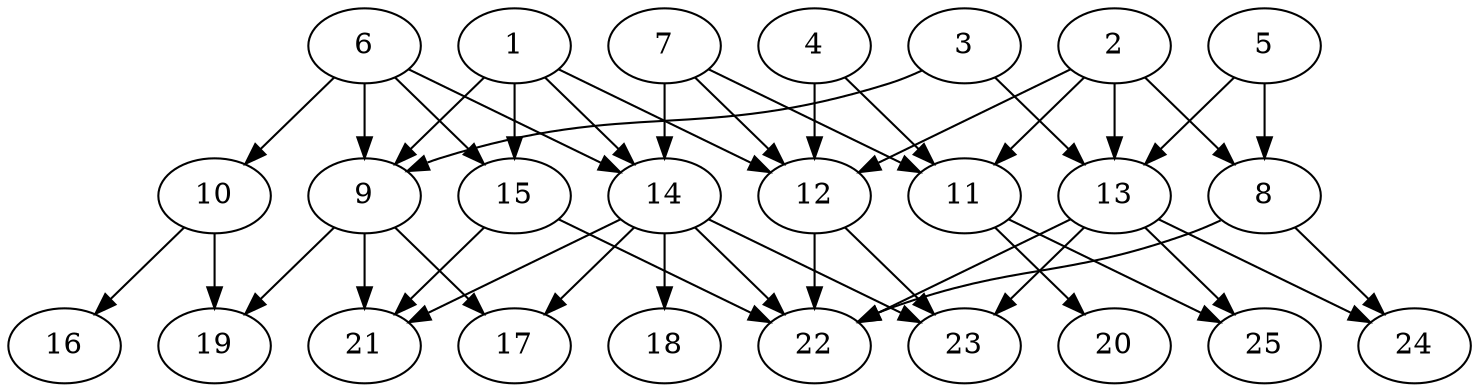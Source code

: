 // DAG automatically generated by daggen at Thu Oct  3 14:00:39 2019
// ./daggen --dot -n 25 --ccr 0.3 --fat 0.7 --regular 0.7 --density 0.6 --mindata 5242880 --maxdata 52428800 
digraph G {
  1 [size="160180907", alpha="0.11", expect_size="48054272"] 
  1 -> 9 [size ="48054272"]
  1 -> 12 [size ="48054272"]
  1 -> 14 [size ="48054272"]
  1 -> 15 [size ="48054272"]
  2 [size="73714347", alpha="0.01", expect_size="22114304"] 
  2 -> 8 [size ="22114304"]
  2 -> 11 [size ="22114304"]
  2 -> 12 [size ="22114304"]
  2 -> 13 [size ="22114304"]
  3 [size="21582507", alpha="0.00", expect_size="6474752"] 
  3 -> 9 [size ="6474752"]
  3 -> 13 [size ="6474752"]
  4 [size="66693120", alpha="0.13", expect_size="20007936"] 
  4 -> 11 [size ="20007936"]
  4 -> 12 [size ="20007936"]
  5 [size="148206933", alpha="0.12", expect_size="44462080"] 
  5 -> 8 [size ="44462080"]
  5 -> 13 [size ="44462080"]
  6 [size="21876053", alpha="0.19", expect_size="6562816"] 
  6 -> 9 [size ="6562816"]
  6 -> 10 [size ="6562816"]
  6 -> 14 [size ="6562816"]
  6 -> 15 [size ="6562816"]
  7 [size="36478293", alpha="0.10", expect_size="10943488"] 
  7 -> 11 [size ="10943488"]
  7 -> 12 [size ="10943488"]
  7 -> 14 [size ="10943488"]
  8 [size="115189760", alpha="0.08", expect_size="34556928"] 
  8 -> 22 [size ="34556928"]
  8 -> 24 [size ="34556928"]
  9 [size="152589653", alpha="0.16", expect_size="45776896"] 
  9 -> 17 [size ="45776896"]
  9 -> 19 [size ="45776896"]
  9 -> 21 [size ="45776896"]
  10 [size="137076053", alpha="0.03", expect_size="41122816"] 
  10 -> 16 [size ="41122816"]
  10 -> 19 [size ="41122816"]
  11 [size="119985493", alpha="0.20", expect_size="35995648"] 
  11 -> 20 [size ="35995648"]
  11 -> 25 [size ="35995648"]
  12 [size="45520213", alpha="0.07", expect_size="13656064"] 
  12 -> 22 [size ="13656064"]
  12 -> 23 [size ="13656064"]
  13 [size="49762987", alpha="0.05", expect_size="14928896"] 
  13 -> 22 [size ="14928896"]
  13 -> 23 [size ="14928896"]
  13 -> 24 [size ="14928896"]
  13 -> 25 [size ="14928896"]
  14 [size="52507307", alpha="0.02", expect_size="15752192"] 
  14 -> 17 [size ="15752192"]
  14 -> 18 [size ="15752192"]
  14 -> 21 [size ="15752192"]
  14 -> 22 [size ="15752192"]
  14 -> 23 [size ="15752192"]
  15 [size="153285973", alpha="0.15", expect_size="45985792"] 
  15 -> 21 [size ="45985792"]
  15 -> 22 [size ="45985792"]
  16 [size="91477333", alpha="0.10", expect_size="27443200"] 
  17 [size="79953920", alpha="0.19", expect_size="23986176"] 
  18 [size="161372160", alpha="0.05", expect_size="48411648"] 
  19 [size="64334507", alpha="0.18", expect_size="19300352"] 
  20 [size="31494827", alpha="0.16", expect_size="9448448"] 
  21 [size="57166507", alpha="0.12", expect_size="17149952"] 
  22 [size="53565440", alpha="0.16", expect_size="16069632"] 
  23 [size="109117440", alpha="0.20", expect_size="32735232"] 
  24 [size="145421653", alpha="0.10", expect_size="43626496"] 
  25 [size="159812267", alpha="0.16", expect_size="47943680"] 
}
